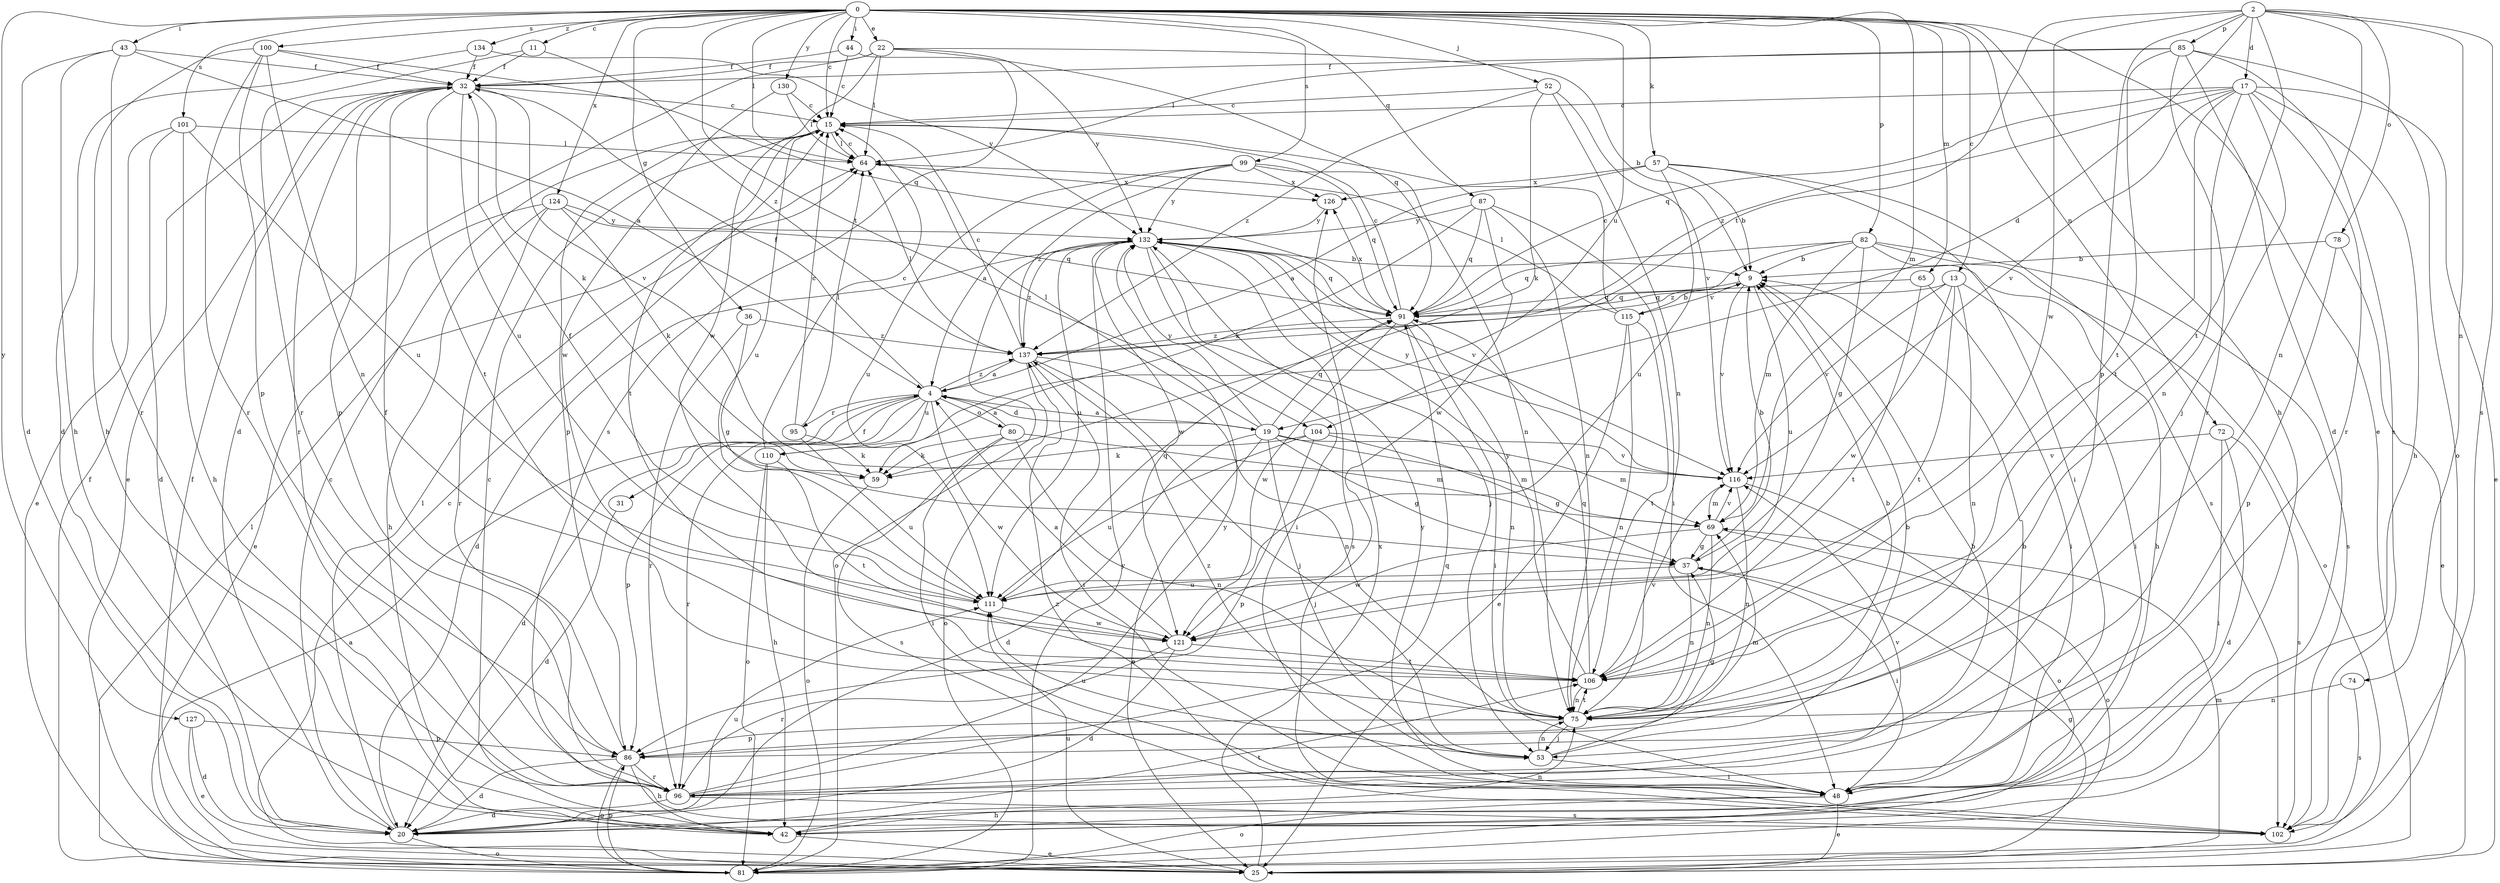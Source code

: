 strict digraph  {
0;
2;
4;
9;
11;
13;
15;
17;
19;
20;
22;
25;
31;
32;
36;
37;
42;
43;
44;
48;
52;
53;
57;
59;
64;
65;
69;
72;
74;
75;
78;
80;
81;
82;
85;
86;
87;
91;
95;
96;
99;
100;
101;
102;
104;
106;
110;
111;
115;
116;
121;
124;
126;
127;
130;
132;
134;
137;
0 -> 11  [label=c];
0 -> 13  [label=c];
0 -> 15  [label=c];
0 -> 22  [label=e];
0 -> 25  [label=e];
0 -> 36  [label=g];
0 -> 42  [label=h];
0 -> 43  [label=i];
0 -> 44  [label=i];
0 -> 52  [label=j];
0 -> 57  [label=k];
0 -> 64  [label=l];
0 -> 65  [label=m];
0 -> 69  [label=m];
0 -> 72  [label=n];
0 -> 82  [label=p];
0 -> 87  [label=q];
0 -> 99  [label=s];
0 -> 100  [label=s];
0 -> 101  [label=s];
0 -> 104  [label=t];
0 -> 110  [label=u];
0 -> 124  [label=x];
0 -> 127  [label=y];
0 -> 130  [label=y];
0 -> 134  [label=z];
2 -> 17  [label=d];
2 -> 19  [label=d];
2 -> 74  [label=n];
2 -> 75  [label=n];
2 -> 78  [label=o];
2 -> 85  [label=p];
2 -> 86  [label=p];
2 -> 102  [label=s];
2 -> 104  [label=t];
2 -> 106  [label=t];
2 -> 121  [label=w];
4 -> 19  [label=d];
4 -> 20  [label=d];
4 -> 31  [label=f];
4 -> 32  [label=f];
4 -> 80  [label=o];
4 -> 86  [label=p];
4 -> 95  [label=r];
4 -> 96  [label=r];
4 -> 110  [label=u];
4 -> 121  [label=w];
4 -> 137  [label=z];
9 -> 91  [label=q];
9 -> 111  [label=u];
9 -> 115  [label=v];
9 -> 116  [label=v];
11 -> 32  [label=f];
11 -> 96  [label=r];
11 -> 137  [label=z];
13 -> 48  [label=i];
13 -> 75  [label=n];
13 -> 91  [label=q];
13 -> 106  [label=t];
13 -> 116  [label=v];
13 -> 121  [label=w];
15 -> 64  [label=l];
15 -> 86  [label=p];
15 -> 106  [label=t];
15 -> 111  [label=u];
17 -> 15  [label=c];
17 -> 25  [label=e];
17 -> 42  [label=h];
17 -> 53  [label=j];
17 -> 75  [label=n];
17 -> 91  [label=q];
17 -> 96  [label=r];
17 -> 106  [label=t];
17 -> 116  [label=v];
17 -> 137  [label=z];
19 -> 4  [label=a];
19 -> 20  [label=d];
19 -> 25  [label=e];
19 -> 37  [label=g];
19 -> 53  [label=j];
19 -> 64  [label=l];
19 -> 69  [label=m];
19 -> 91  [label=q];
19 -> 116  [label=v];
19 -> 132  [label=y];
20 -> 15  [label=c];
20 -> 64  [label=l];
20 -> 81  [label=o];
20 -> 106  [label=t];
20 -> 111  [label=u];
22 -> 9  [label=b];
22 -> 20  [label=d];
22 -> 32  [label=f];
22 -> 64  [label=l];
22 -> 91  [label=q];
22 -> 121  [label=w];
22 -> 132  [label=y];
25 -> 15  [label=c];
25 -> 32  [label=f];
25 -> 37  [label=g];
25 -> 69  [label=m];
25 -> 111  [label=u];
25 -> 126  [label=x];
31 -> 20  [label=d];
32 -> 15  [label=c];
32 -> 25  [label=e];
32 -> 59  [label=k];
32 -> 86  [label=p];
32 -> 96  [label=r];
32 -> 106  [label=t];
32 -> 111  [label=u];
32 -> 116  [label=v];
36 -> 37  [label=g];
36 -> 96  [label=r];
36 -> 137  [label=z];
37 -> 9  [label=b];
37 -> 48  [label=i];
37 -> 75  [label=n];
37 -> 111  [label=u];
42 -> 15  [label=c];
42 -> 25  [label=e];
42 -> 75  [label=n];
43 -> 4  [label=a];
43 -> 20  [label=d];
43 -> 32  [label=f];
43 -> 42  [label=h];
43 -> 96  [label=r];
44 -> 15  [label=c];
44 -> 32  [label=f];
44 -> 102  [label=s];
48 -> 9  [label=b];
48 -> 25  [label=e];
48 -> 42  [label=h];
48 -> 81  [label=o];
48 -> 132  [label=y];
52 -> 15  [label=c];
52 -> 59  [label=k];
52 -> 75  [label=n];
52 -> 116  [label=v];
52 -> 137  [label=z];
53 -> 9  [label=b];
53 -> 48  [label=i];
53 -> 69  [label=m];
53 -> 75  [label=n];
53 -> 111  [label=u];
53 -> 137  [label=z];
57 -> 4  [label=a];
57 -> 9  [label=b];
57 -> 48  [label=i];
57 -> 102  [label=s];
57 -> 111  [label=u];
57 -> 126  [label=x];
59 -> 81  [label=o];
64 -> 15  [label=c];
64 -> 126  [label=x];
65 -> 48  [label=i];
65 -> 91  [label=q];
65 -> 106  [label=t];
69 -> 37  [label=g];
69 -> 75  [label=n];
69 -> 81  [label=o];
69 -> 116  [label=v];
69 -> 121  [label=w];
72 -> 20  [label=d];
72 -> 48  [label=i];
72 -> 102  [label=s];
72 -> 116  [label=v];
74 -> 75  [label=n];
74 -> 102  [label=s];
75 -> 9  [label=b];
75 -> 53  [label=j];
75 -> 86  [label=p];
75 -> 106  [label=t];
78 -> 9  [label=b];
78 -> 25  [label=e];
78 -> 86  [label=p];
80 -> 4  [label=a];
80 -> 48  [label=i];
80 -> 59  [label=k];
80 -> 69  [label=m];
80 -> 75  [label=n];
80 -> 102  [label=s];
81 -> 4  [label=a];
81 -> 32  [label=f];
81 -> 64  [label=l];
81 -> 86  [label=p];
81 -> 132  [label=y];
82 -> 9  [label=b];
82 -> 37  [label=g];
82 -> 42  [label=h];
82 -> 69  [label=m];
82 -> 81  [label=o];
82 -> 91  [label=q];
82 -> 102  [label=s];
82 -> 137  [label=z];
85 -> 20  [label=d];
85 -> 32  [label=f];
85 -> 64  [label=l];
85 -> 81  [label=o];
85 -> 96  [label=r];
85 -> 102  [label=s];
85 -> 106  [label=t];
86 -> 20  [label=d];
86 -> 32  [label=f];
86 -> 37  [label=g];
86 -> 42  [label=h];
86 -> 81  [label=o];
86 -> 96  [label=r];
87 -> 48  [label=i];
87 -> 59  [label=k];
87 -> 75  [label=n];
87 -> 91  [label=q];
87 -> 121  [label=w];
87 -> 132  [label=y];
91 -> 15  [label=c];
91 -> 48  [label=i];
91 -> 75  [label=n];
91 -> 121  [label=w];
91 -> 126  [label=x];
91 -> 137  [label=z];
95 -> 15  [label=c];
95 -> 59  [label=k];
95 -> 64  [label=l];
95 -> 111  [label=u];
96 -> 9  [label=b];
96 -> 20  [label=d];
96 -> 91  [label=q];
96 -> 102  [label=s];
96 -> 116  [label=v];
96 -> 132  [label=y];
99 -> 4  [label=a];
99 -> 75  [label=n];
99 -> 91  [label=q];
99 -> 111  [label=u];
99 -> 126  [label=x];
99 -> 132  [label=y];
99 -> 137  [label=z];
100 -> 32  [label=f];
100 -> 42  [label=h];
100 -> 75  [label=n];
100 -> 86  [label=p];
100 -> 91  [label=q];
100 -> 96  [label=r];
101 -> 20  [label=d];
101 -> 25  [label=e];
101 -> 42  [label=h];
101 -> 64  [label=l];
101 -> 111  [label=u];
102 -> 137  [label=z];
104 -> 37  [label=g];
104 -> 59  [label=k];
104 -> 69  [label=m];
104 -> 86  [label=p];
104 -> 111  [label=u];
106 -> 75  [label=n];
106 -> 91  [label=q];
106 -> 116  [label=v];
106 -> 132  [label=y];
110 -> 15  [label=c];
110 -> 42  [label=h];
110 -> 81  [label=o];
110 -> 106  [label=t];
111 -> 32  [label=f];
111 -> 91  [label=q];
111 -> 121  [label=w];
115 -> 9  [label=b];
115 -> 15  [label=c];
115 -> 25  [label=e];
115 -> 64  [label=l];
115 -> 75  [label=n];
115 -> 106  [label=t];
116 -> 69  [label=m];
116 -> 75  [label=n];
116 -> 81  [label=o];
116 -> 132  [label=y];
121 -> 4  [label=a];
121 -> 20  [label=d];
121 -> 96  [label=r];
121 -> 106  [label=t];
124 -> 25  [label=e];
124 -> 42  [label=h];
124 -> 59  [label=k];
124 -> 91  [label=q];
124 -> 96  [label=r];
124 -> 132  [label=y];
126 -> 132  [label=y];
127 -> 20  [label=d];
127 -> 25  [label=e];
127 -> 86  [label=p];
130 -> 15  [label=c];
130 -> 64  [label=l];
130 -> 121  [label=w];
132 -> 9  [label=b];
132 -> 20  [label=d];
132 -> 48  [label=i];
132 -> 53  [label=j];
132 -> 81  [label=o];
132 -> 91  [label=q];
132 -> 102  [label=s];
132 -> 111  [label=u];
132 -> 116  [label=v];
132 -> 121  [label=w];
132 -> 137  [label=z];
134 -> 20  [label=d];
134 -> 32  [label=f];
134 -> 132  [label=y];
137 -> 4  [label=a];
137 -> 15  [label=c];
137 -> 48  [label=i];
137 -> 53  [label=j];
137 -> 64  [label=l];
137 -> 75  [label=n];
137 -> 81  [label=o];
}

